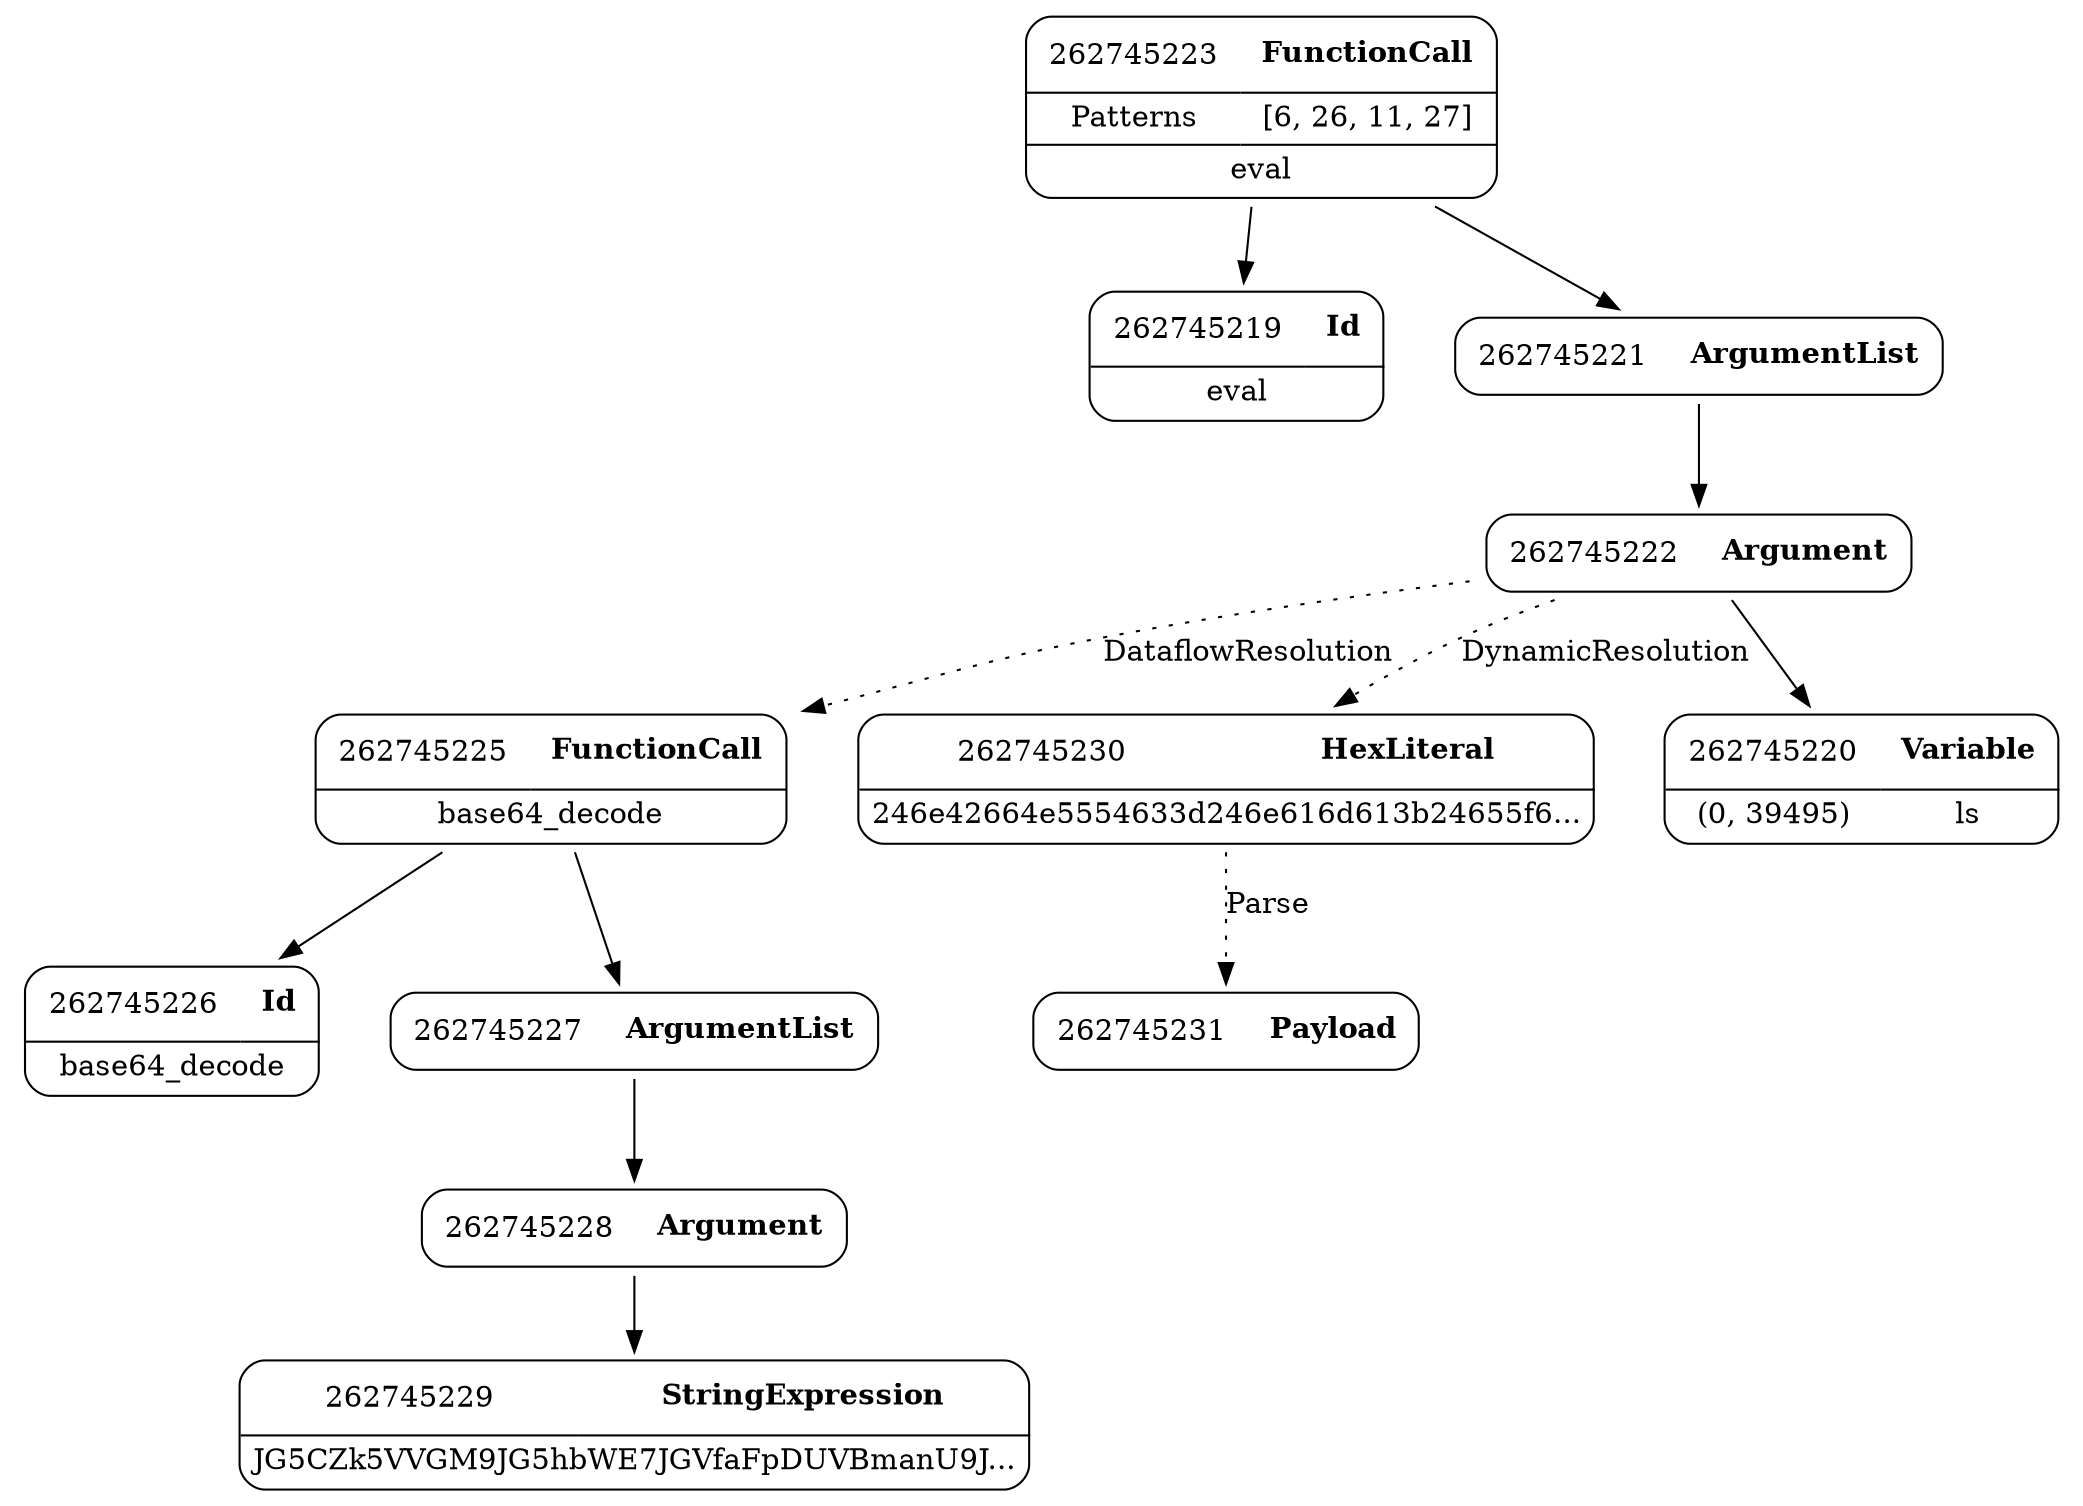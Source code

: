 digraph ast {
node [shape=none];
262745225 [label=<<TABLE border='1' cellspacing='0' cellpadding='10' style='rounded' ><TR><TD border='0'>262745225</TD><TD border='0'><B>FunctionCall</B></TD></TR><HR/><TR><TD border='0' cellpadding='5' colspan='2'>base64_decode</TD></TR></TABLE>>];
262745225 -> 262745226 [weight=2];
262745225 -> 262745227 [weight=2];
262745227 [label=<<TABLE border='1' cellspacing='0' cellpadding='10' style='rounded' ><TR><TD border='0'>262745227</TD><TD border='0'><B>ArgumentList</B></TD></TR></TABLE>>];
262745227 -> 262745228 [weight=2];
262745226 [label=<<TABLE border='1' cellspacing='0' cellpadding='10' style='rounded' ><TR><TD border='0'>262745226</TD><TD border='0'><B>Id</B></TD></TR><HR/><TR><TD border='0' cellpadding='5' colspan='2'>base64_decode</TD></TR></TABLE>>];
262745229 [label=<<TABLE border='1' cellspacing='0' cellpadding='10' style='rounded' ><TR><TD border='0'>262745229</TD><TD border='0'><B>StringExpression</B></TD></TR><HR/><TR><TD border='0' cellpadding='5' colspan='2'>JG5CZk5VVGM9JG5hbWE7JGVfaFpDUVBmanU9J...</TD></TR></TABLE>>];
262745228 [label=<<TABLE border='1' cellspacing='0' cellpadding='10' style='rounded' ><TR><TD border='0'>262745228</TD><TD border='0'><B>Argument</B></TD></TR></TABLE>>];
262745228 -> 262745229 [weight=2];
262745231 [label=<<TABLE border='1' cellspacing='0' cellpadding='10' style='rounded' ><TR><TD border='0'>262745231</TD><TD border='0'><B>Payload</B></TD></TR></TABLE>>];
262745230 [label=<<TABLE border='1' cellspacing='0' cellpadding='10' style='rounded' ><TR><TD border='0'>262745230</TD><TD border='0'><B>HexLiteral</B></TD></TR><HR/><TR><TD border='0' cellpadding='5' colspan='2'>246e42664e5554633d246e616d613b24655f6...</TD></TR></TABLE>>];
262745230 -> 262745231 [style=dotted,label=Parse];
262745219 [label=<<TABLE border='1' cellspacing='0' cellpadding='10' style='rounded' ><TR><TD border='0'>262745219</TD><TD border='0'><B>Id</B></TD></TR><HR/><TR><TD border='0' cellpadding='5' colspan='2'>eval</TD></TR></TABLE>>];
262745221 [label=<<TABLE border='1' cellspacing='0' cellpadding='10' style='rounded' ><TR><TD border='0'>262745221</TD><TD border='0'><B>ArgumentList</B></TD></TR></TABLE>>];
262745221 -> 262745222 [weight=2];
262745220 [label=<<TABLE border='1' cellspacing='0' cellpadding='10' style='rounded' ><TR><TD border='0'>262745220</TD><TD border='0'><B>Variable</B></TD></TR><HR/><TR><TD border='0' cellpadding='5'>(0, 39495)</TD><TD border='0' cellpadding='5'>ls</TD></TR></TABLE>>];
262745223 [label=<<TABLE border='1' cellspacing='0' cellpadding='10' style='rounded' ><TR><TD border='0'>262745223</TD><TD border='0'><B>FunctionCall</B></TD></TR><HR/><TR><TD border='0' cellpadding='5'>Patterns</TD><TD border='0' cellpadding='5'>[6, 26, 11, 27]</TD></TR><HR/><TR><TD border='0' cellpadding='5' colspan='2'>eval</TD></TR></TABLE>>];
262745223 -> 262745219 [weight=2];
262745223 -> 262745221 [weight=2];
262745222 [label=<<TABLE border='1' cellspacing='0' cellpadding='10' style='rounded' ><TR><TD border='0'>262745222</TD><TD border='0'><B>Argument</B></TD></TR></TABLE>>];
262745222 -> 262745220 [weight=2];
262745222 -> 262745230 [style=dotted,label=DynamicResolution];
262745222 -> 262745225 [style=dotted,label=DataflowResolution];
}
